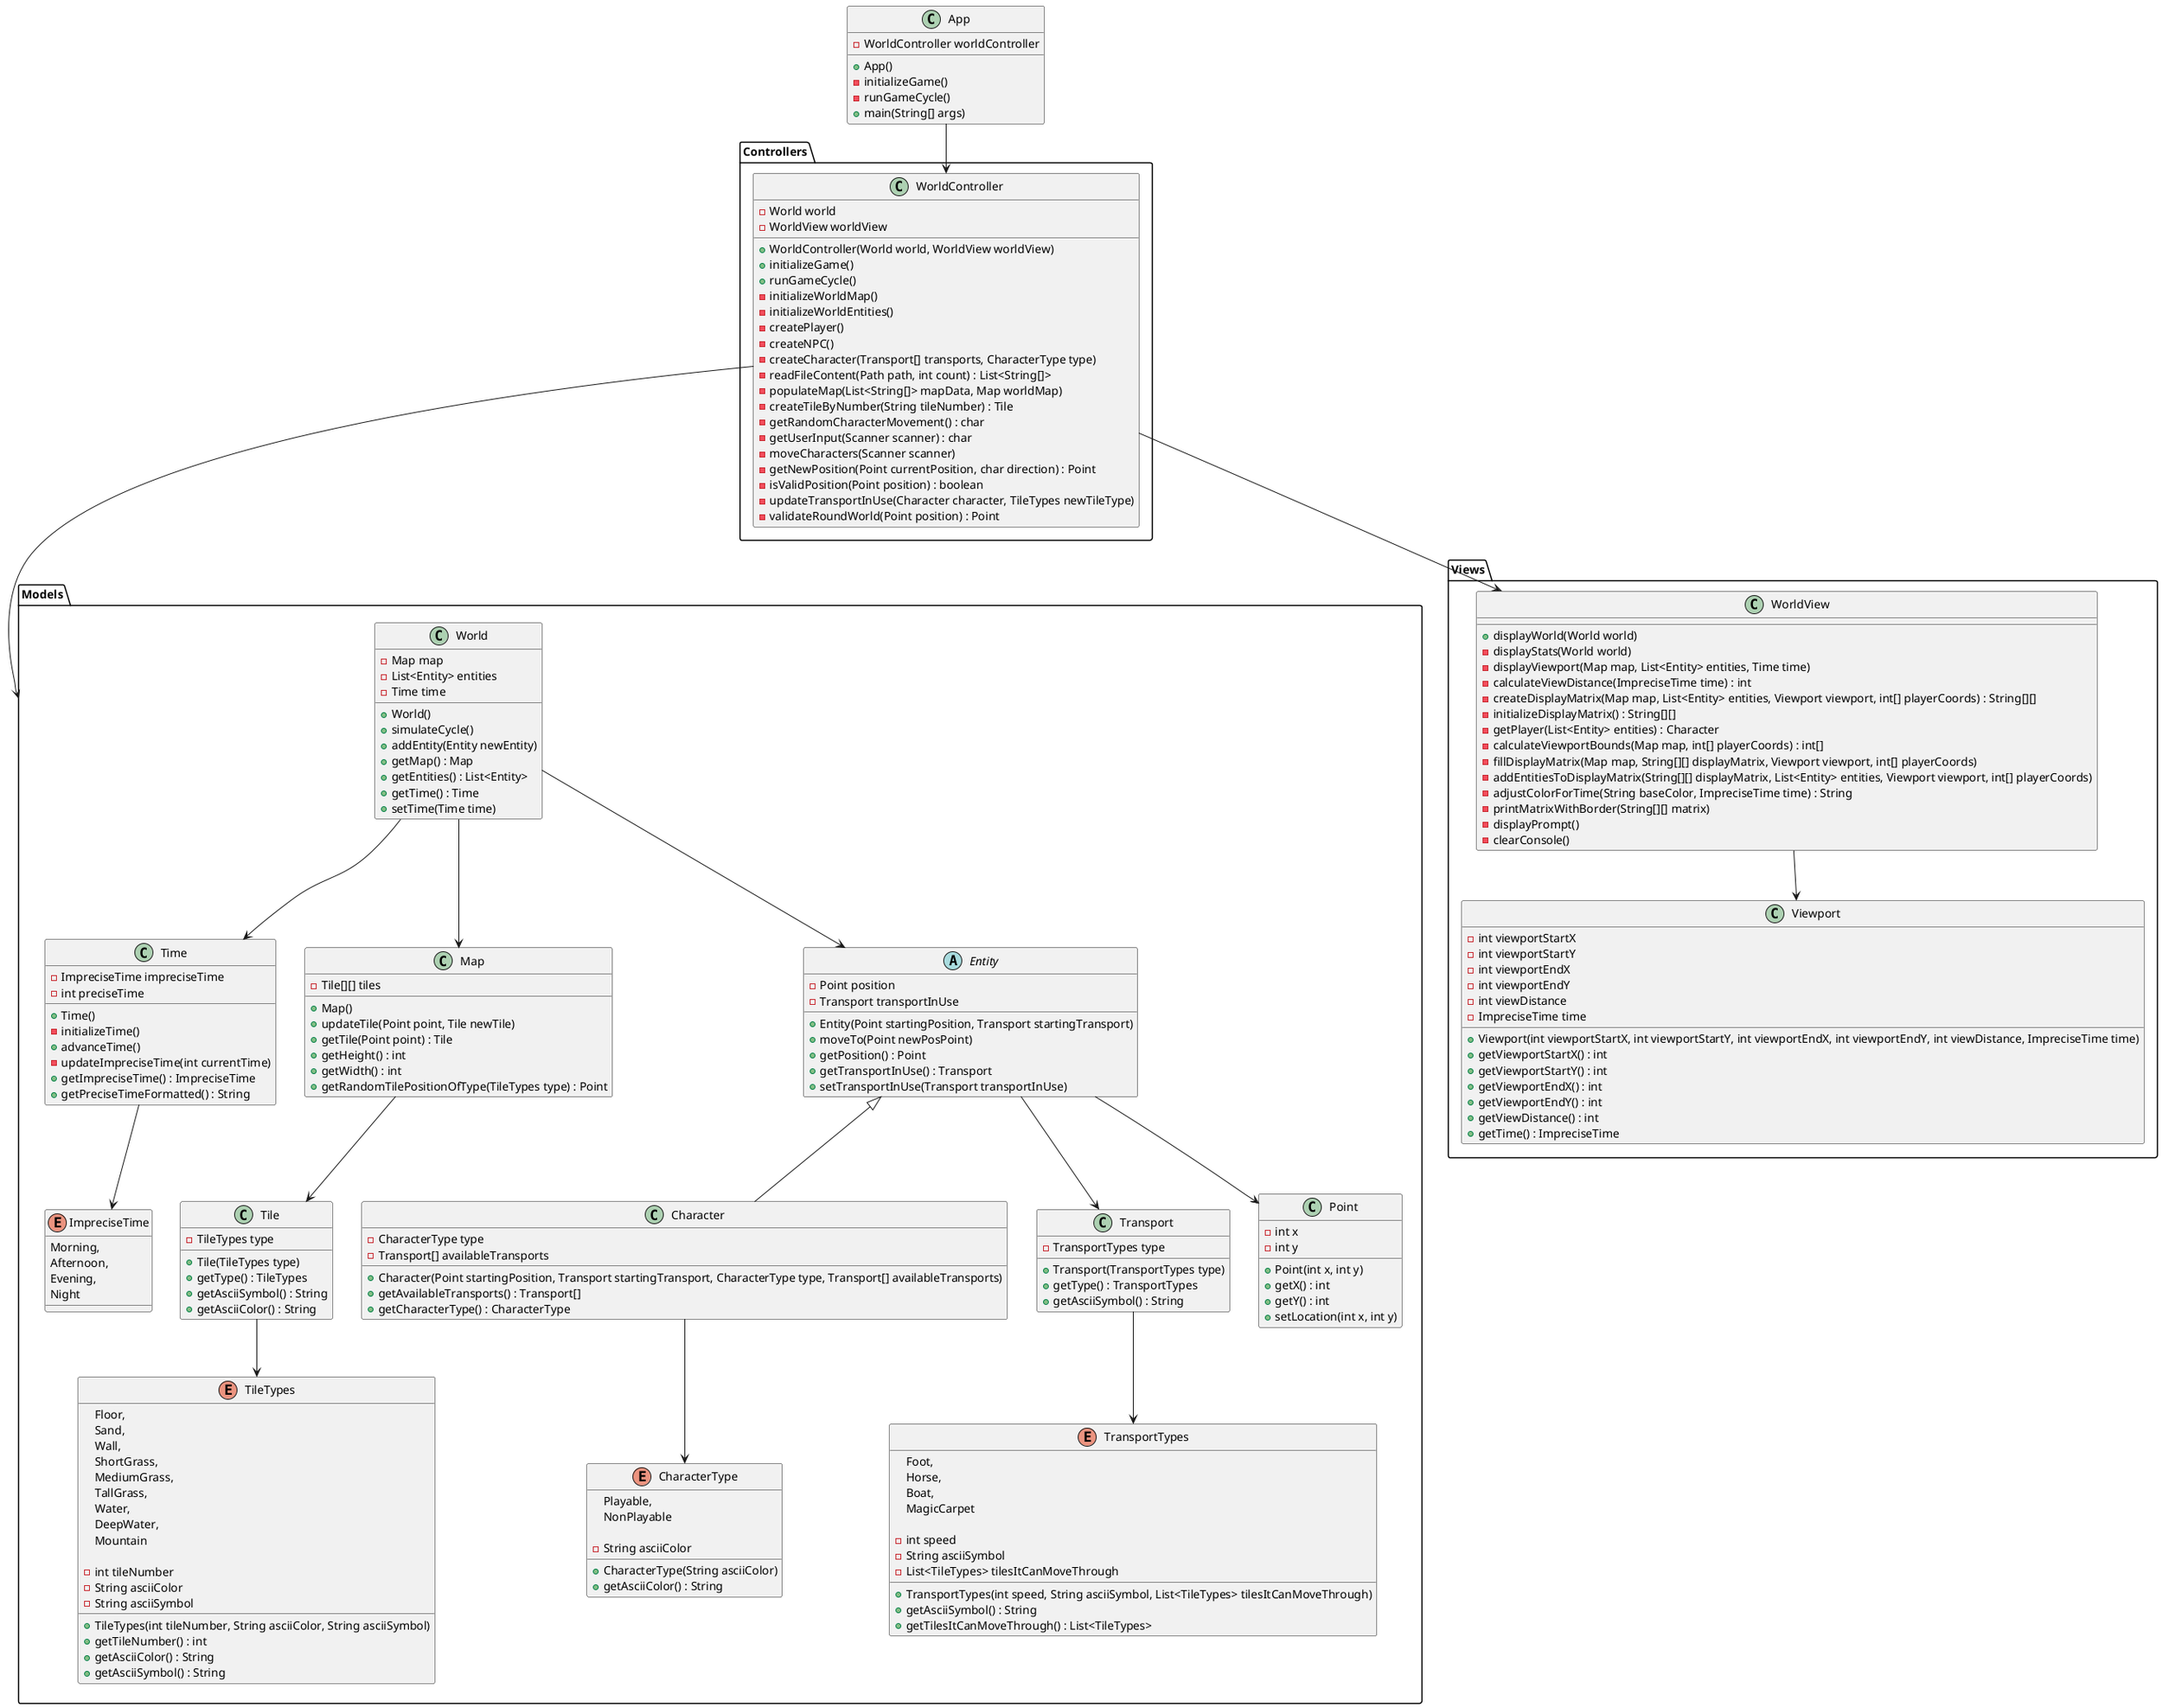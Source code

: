 @startuml DiagramaDeAplicacion

class App {
    - WorldController worldController

    + App()
    - initializeGame()
    - runGameCycle()
    + main(String[] args)
}

package "Models" {
    class World {
        - Map map
        - List<Entity> entities
        - Time time

        + World()
        + simulateCycle()
        + addEntity(Entity newEntity)
        + getMap() : Map
        + getEntities() : List<Entity>
        + getTime() : Time
        + setTime(Time time)
    }

    class Time {
        - ImpreciseTime impreciseTime
        - int preciseTime

        + Time()
        - initializeTime()
        + advanceTime()
        - updateImpreciseTime(int currentTime)
        + getImpreciseTime() : ImpreciseTime
        + getPreciseTimeFormatted() : String
    }

    class Map {
        - Tile[][] tiles

        + Map()
        + updateTile(Point point, Tile newTile)
        + getTile(Point point) : Tile
        + getHeight() : int
        + getWidth() : int
        + getRandomTilePositionOfType(TileTypes type) : Point
    }

    class Tile {
        - TileTypes type

        + Tile(TileTypes type)
        + getType() : TileTypes
        + getAsciiSymbol() : String
        + getAsciiColor() : String
    }

    abstract class Entity {
        - Point position
        - Transport transportInUse

        + Entity(Point startingPosition, Transport startingTransport)
        + moveTo(Point newPosPoint)
        + getPosition() : Point
        + getTransportInUse() : Transport
        + setTransportInUse(Transport transportInUse)
    }

    class Character extends Entity {
        - CharacterType type
        - Transport[] availableTransports

        + Character(Point startingPosition, Transport startingTransport, CharacterType type, Transport[] availableTransports)
        + getAvailableTransports() : Transport[]
        + getCharacterType() : CharacterType
    }

    class Transport {
        - TransportTypes type

        + Transport(TransportTypes type)
        + getType() : TransportTypes
        + getAsciiSymbol() : String
    }

    class Point {
        - int x
        - int y

        + Point(int x, int y)
        + getX() : int
        + getY() : int
        + setLocation(int x, int y)
    }

    enum TileTypes {
        Floor,    
        Sand,     
        Wall,     
        ShortGrass, 
        MediumGrass, 
        TallGrass,  
        Water,     
        DeepWater,  
        Mountain

        - int tileNumber
        - String asciiColor
        - String asciiSymbol

        + TileTypes(int tileNumber, String asciiColor, String asciiSymbol)
        + getTileNumber() : int
        + getAsciiColor() : String
        + getAsciiSymbol() : String
    }

    enum ImpreciseTime {
        Morning,
        Afternoon,
        Evening,
        Night
    }

    enum TransportTypes {
        Foot,
        Horse,
        Boat,
        MagicCarpet

        - int speed
        - String asciiSymbol
        - List<TileTypes> tilesItCanMoveThrough

        + TransportTypes(int speed, String asciiSymbol, List<TileTypes> tilesItCanMoveThrough)
        + getAsciiSymbol() : String
        + getTilesItCanMoveThrough() : List<TileTypes>
    }

    enum CharacterType {
        Playable,
        NonPlayable

        - String asciiColor
        + CharacterType(String asciiColor)
        + getAsciiColor() : String
    }
}

package "Views" {
    class WorldView {
        + displayWorld(World world)
        - displayStats(World world)
        - displayViewport(Map map, List<Entity> entities, Time time)
        - calculateViewDistance(ImpreciseTime time) : int
        - createDisplayMatrix(Map map, List<Entity> entities, Viewport viewport, int[] playerCoords) : String[][]
        - initializeDisplayMatrix() : String[][]
        - getPlayer(List<Entity> entities) : Character
        - calculateViewportBounds(Map map, int[] playerCoords) : int[]
        - fillDisplayMatrix(Map map, String[][] displayMatrix, Viewport viewport, int[] playerCoords)
        - addEntitiesToDisplayMatrix(String[][] displayMatrix, List<Entity> entities, Viewport viewport, int[] playerCoords)
        - adjustColorForTime(String baseColor, ImpreciseTime time) : String
        - printMatrixWithBorder(String[][] matrix)
        - displayPrompt()
        - clearConsole()
    }

    class Viewport {
        - int viewportStartX
        - int viewportStartY
        - int viewportEndX
        - int viewportEndY
        - int viewDistance
        - ImpreciseTime time

        + Viewport(int viewportStartX, int viewportStartY, int viewportEndX, int viewportEndY, int viewDistance, ImpreciseTime time)
        + getViewportStartX() : int
        + getViewportStartY() : int
        + getViewportEndX() : int
        + getViewportEndY() : int
        + getViewDistance() : int
        + getTime() : ImpreciseTime
    }
}

package "Controllers" {
    class WorldController {
        - World world
        - WorldView worldView

        + WorldController(World world, WorldView worldView)
        + initializeGame()
        + runGameCycle()
        - initializeWorldMap()
        - initializeWorldEntities()
        - createPlayer()
        - createNPC()
        - createCharacter(Transport[] transports, CharacterType type)
        - readFileContent(Path path, int count) : List<String[]>
        - populateMap(List<String[]> mapData, Map worldMap)
        - createTileByNumber(String tileNumber) : Tile
        - getRandomCharacterMovement() : char
        - getUserInput(Scanner scanner) : char
        - moveCharacters(Scanner scanner)
        - getNewPosition(Point currentPosition, char direction) : Point
        - isValidPosition(Point position) : boolean
        - updateTransportInUse(Character character, TileTypes newTileType)
        - validateRoundWorld(Point position) : Point
    }
}

WorldController --> Models
World --> Map
World --> Entity
World --> Time
Map --> Tile
Tile --> TileTypes
Entity --> Point
Entity --> Transport
Transport --> TransportTypes
Time --> ImpreciseTime
Character --> CharacterType
WorldController --> WorldView
App --> WorldController
WorldView --> Viewport

@enduml
